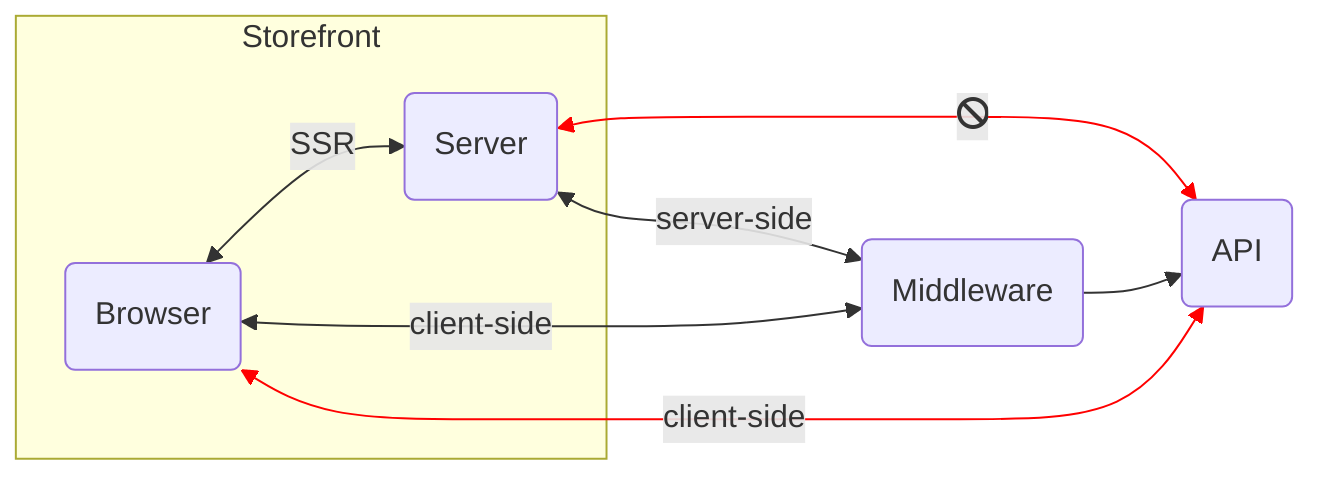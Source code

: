 flowchart LR
 subgraph s1["Storefront"]
    Browser("Browser") <-- SSR --> Server("Server")
  end
    Server <-- "server-side" --> Middleware("Middleware")
    Server <-- "fa:fa-ban" --> API("API")
    Browser <-- "client-side" --> Middleware 
    Middleware --> API
    Browser <-- "client-side" --> API

linkStyle 2 stroke:red
linkStyle 5 stroke:red